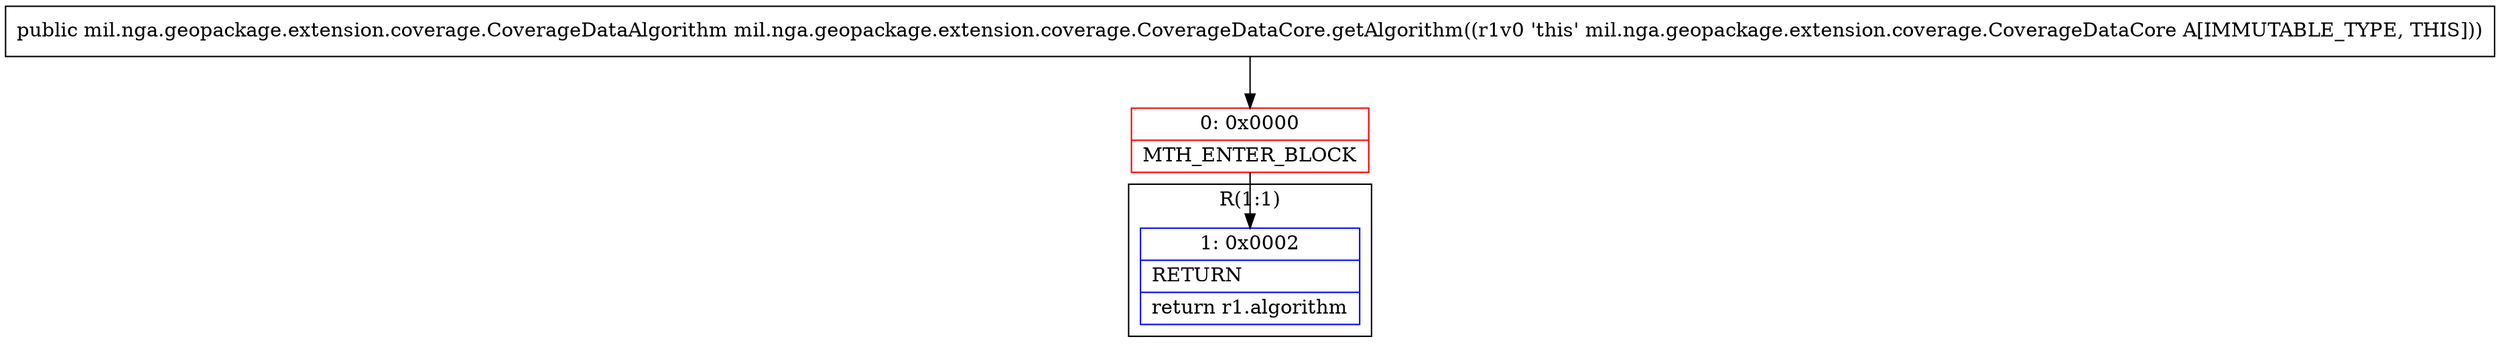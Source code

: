 digraph "CFG formil.nga.geopackage.extension.coverage.CoverageDataCore.getAlgorithm()Lmil\/nga\/geopackage\/extension\/coverage\/CoverageDataAlgorithm;" {
subgraph cluster_Region_591701881 {
label = "R(1:1)";
node [shape=record,color=blue];
Node_1 [shape=record,label="{1\:\ 0x0002|RETURN\l|return r1.algorithm\l}"];
}
Node_0 [shape=record,color=red,label="{0\:\ 0x0000|MTH_ENTER_BLOCK\l}"];
MethodNode[shape=record,label="{public mil.nga.geopackage.extension.coverage.CoverageDataAlgorithm mil.nga.geopackage.extension.coverage.CoverageDataCore.getAlgorithm((r1v0 'this' mil.nga.geopackage.extension.coverage.CoverageDataCore A[IMMUTABLE_TYPE, THIS])) }"];
MethodNode -> Node_0;
Node_0 -> Node_1;
}

